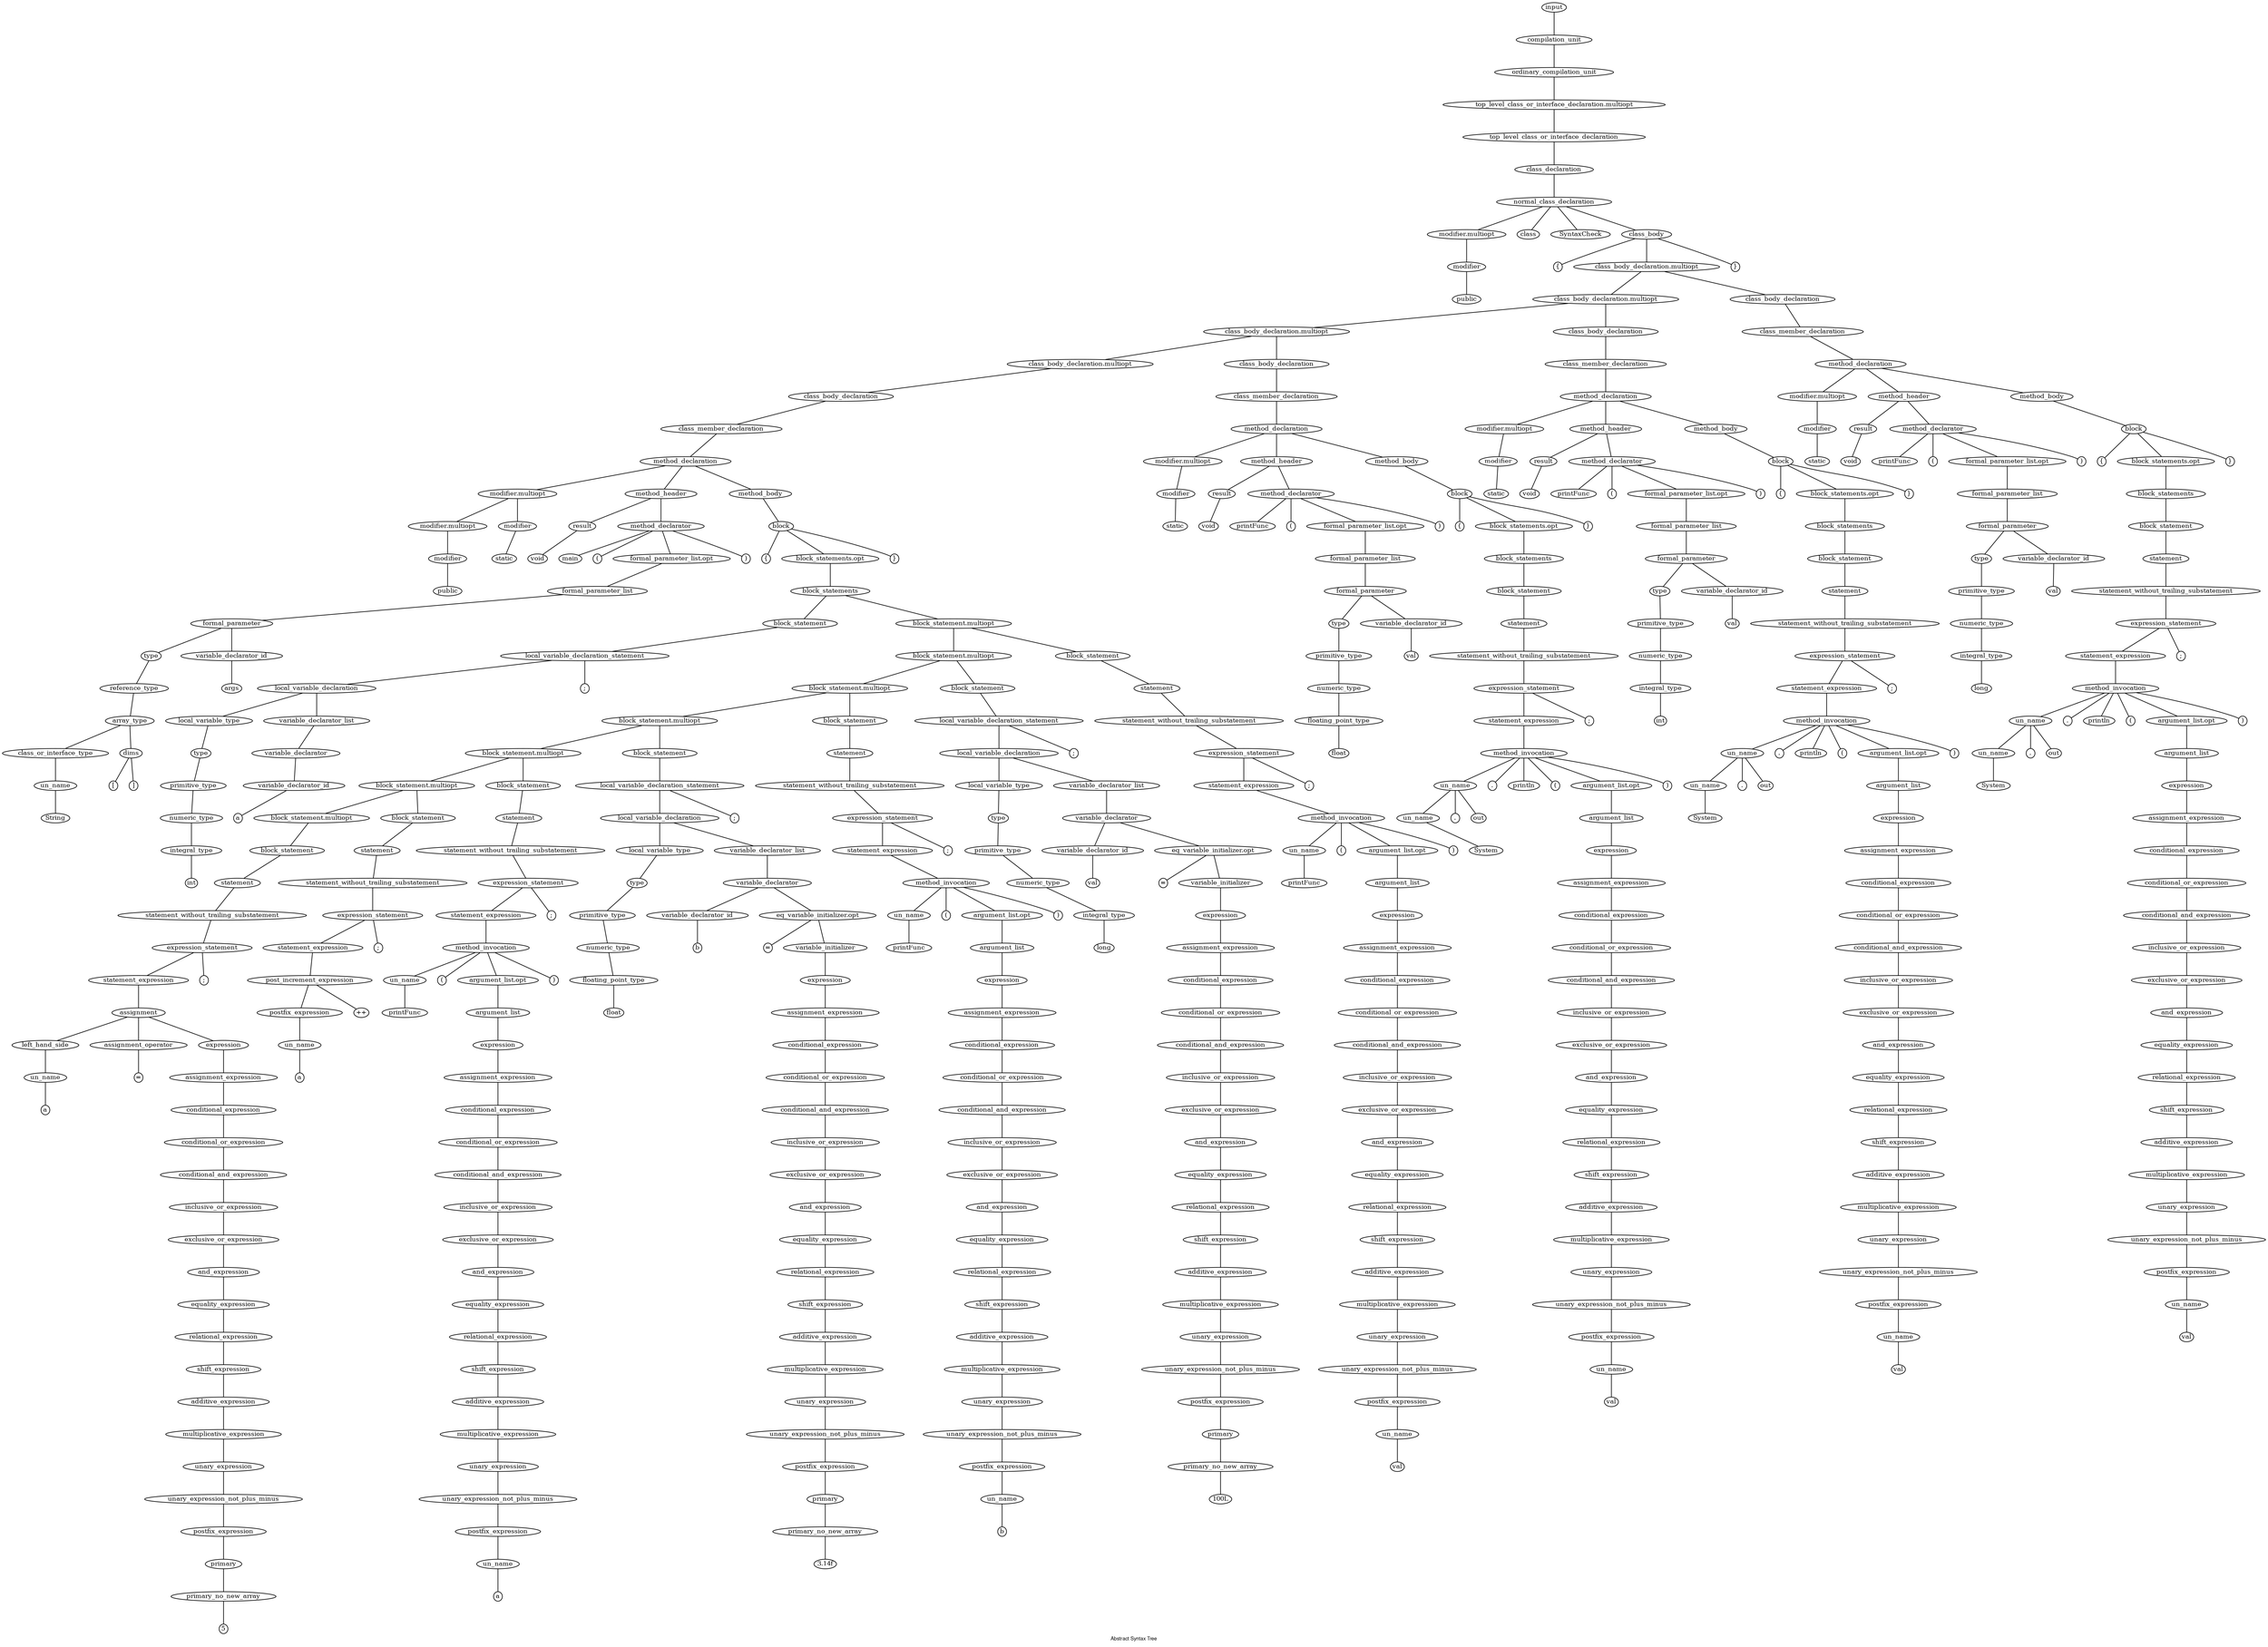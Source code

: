 // dot -Tps out.dot -o out.ps

graph "Abstract Syntax Tree"
{
	fontname="Helvetica,Arial,sans-serif"
	node [fontsize=10, width=".2", height=".2", margin=0]
	edge [fontsize=6]
	graph[fontsize=8];

	label="Abstract Syntax Tree"

	n477 ;
	n477 [label="input"] ;
	n477 -- n476 ;

	n476 ;
	n476 [label="compilation_unit"] ;
	n476 -- n475 ;

	n475 ;
	n475 [label="ordinary_compilation_unit"] ;
	n475 -- n474 ;

	n474 ;
	n474 [label="top_level_class_or_interface_declaration.multiopt"] ;
	n474 -- n473 ;

	n473 ;
	n473 [label="top_level_class_or_interface_declaration"] ;
	n473 -- n472 ;

	n472 ;
	n472 [label="class_declaration"] ;
	n472 -- n469 ;

	n469 ;
	n469 [label="normal_class_declaration"] ;
	n469 -- n2 ;
	n469 -- n470 ;
	n469 -- n471 ;
	n469 -- n466 ;

	n2 ;
	n2 [label="modifier.multiopt"] ;
	n2 -- n0 ;

	n470 ;
	n470 [label="class"] ;

	n471 ;
	n471 [label="SyntaxCheck"] ;

	n466 ;
	n466 [label="class_body"] ;
	n466 -- n467 ;
	n466 -- n465 ;
	n466 -- n468 ;

	n0 ;
	n0 [label="modifier"] ;
	n0 -- n1 ;

	n467 ;
	n467 [label="{"] ;

	n465 ;
	n465 [label="class_body_declaration.multiopt"] ;
	n465 -- n399 ;
	n465 -- n464 ;

	n468 ;
	n468 [label="}"] ;

	n1 ;
	n1 [label="public"] ;

	n399 ;
	n399 [label="class_body_declaration.multiopt"] ;
	n399 -- n333 ;
	n399 -- n398 ;

	n464 ;
	n464 [label="class_body_declaration"] ;
	n464 -- n463 ;

	n333 ;
	n333 [label="class_body_declaration.multiopt"] ;
	n333 -- n267 ;
	n333 -- n332 ;

	n398 ;
	n398 [label="class_body_declaration"] ;
	n398 -- n397 ;

	n463 ;
	n463 [label="class_member_declaration"] ;
	n463 -- n462 ;

	n267 ;
	n267 [label="class_body_declaration.multiopt"] ;
	n267 -- n266 ;

	n332 ;
	n332 [label="class_body_declaration"] ;
	n332 -- n331 ;

	n397 ;
	n397 [label="class_member_declaration"] ;
	n397 -- n396 ;

	n462 ;
	n462 [label="method_declaration"] ;
	n462 -- n402 ;
	n462 -- n419 ;
	n462 -- n461 ;

	n266 ;
	n266 [label="class_body_declaration"] ;
	n266 -- n265 ;

	n331 ;
	n331 [label="class_member_declaration"] ;
	n331 -- n330 ;

	n396 ;
	n396 [label="method_declaration"] ;
	n396 -- n336 ;
	n396 -- n353 ;
	n396 -- n395 ;

	n402 ;
	n402 [label="modifier.multiopt"] ;
	n402 -- n400 ;

	n419 ;
	n419 [label="method_header"] ;
	n419 -- n403 ;
	n419 -- n415 ;

	n461 ;
	n461 [label="method_body"] ;
	n461 -- n458 ;

	n265 ;
	n265 [label="class_member_declaration"] ;
	n265 -- n264 ;

	n330 ;
	n330 [label="method_declaration"] ;
	n330 -- n270 ;
	n330 -- n287 ;
	n330 -- n329 ;

	n336 ;
	n336 [label="modifier.multiopt"] ;
	n336 -- n334 ;

	n353 ;
	n353 [label="method_header"] ;
	n353 -- n337 ;
	n353 -- n349 ;

	n395 ;
	n395 [label="method_body"] ;
	n395 -- n392 ;

	n400 ;
	n400 [label="modifier"] ;
	n400 -- n401 ;

	n403 ;
	n403 [label="result"] ;
	n403 -- n404 ;

	n415 ;
	n415 [label="method_declarator"] ;
	n415 -- n416 ;
	n415 -- n417 ;
	n415 -- n414 ;
	n415 -- n418 ;

	n458 ;
	n458 [label="block"] ;
	n458 -- n459 ;
	n458 -- n457 ;
	n458 -- n460 ;

	n264 ;
	n264 [label="method_declaration"] ;
	n264 -- n8 ;
	n264 -- n29 ;
	n264 -- n263 ;

	n270 ;
	n270 [label="modifier.multiopt"] ;
	n270 -- n268 ;

	n287 ;
	n287 [label="method_header"] ;
	n287 -- n271 ;
	n287 -- n283 ;

	n329 ;
	n329 [label="method_body"] ;
	n329 -- n326 ;

	n334 ;
	n334 [label="modifier"] ;
	n334 -- n335 ;

	n337 ;
	n337 [label="result"] ;
	n337 -- n338 ;

	n349 ;
	n349 [label="method_declarator"] ;
	n349 -- n350 ;
	n349 -- n351 ;
	n349 -- n348 ;
	n349 -- n352 ;

	n392 ;
	n392 [label="block"] ;
	n392 -- n393 ;
	n392 -- n391 ;
	n392 -- n394 ;

	n401 ;
	n401 [label="static"] ;

	n404 ;
	n404 [label="void"] ;

	n416 ;
	n416 [label="printFunc"] ;

	n417 ;
	n417 [label="("] ;

	n414 ;
	n414 [label="formal_parameter_list.opt"] ;
	n414 -- n413 ;

	n418 ;
	n418 [label=")"] ;

	n459 ;
	n459 [label="{"] ;

	n457 ;
	n457 [label="block_statements.opt"] ;
	n457 -- n456 ;

	n460 ;
	n460 [label="}"] ;

	n8 ;
	n8 [label="modifier.multiopt"] ;
	n8 -- n5 ;
	n8 -- n6 ;

	n29 ;
	n29 [label="method_header"] ;
	n29 -- n9 ;
	n29 -- n25 ;

	n263 ;
	n263 [label="method_body"] ;
	n263 -- n260 ;

	n268 ;
	n268 [label="modifier"] ;
	n268 -- n269 ;

	n271 ;
	n271 [label="result"] ;
	n271 -- n272 ;

	n283 ;
	n283 [label="method_declarator"] ;
	n283 -- n284 ;
	n283 -- n285 ;
	n283 -- n282 ;
	n283 -- n286 ;

	n326 ;
	n326 [label="block"] ;
	n326 -- n327 ;
	n326 -- n325 ;
	n326 -- n328 ;

	n335 ;
	n335 [label="static"] ;

	n338 ;
	n338 [label="void"] ;

	n350 ;
	n350 [label="printFunc"] ;

	n351 ;
	n351 [label="("] ;

	n348 ;
	n348 [label="formal_parameter_list.opt"] ;
	n348 -- n347 ;

	n352 ;
	n352 [label=")"] ;

	n393 ;
	n393 [label="{"] ;

	n391 ;
	n391 [label="block_statements.opt"] ;
	n391 -- n390 ;

	n394 ;
	n394 [label="}"] ;

	n413 ;
	n413 [label="formal_parameter_list"] ;
	n413 -- n412 ;

	n456 ;
	n456 [label="block_statements"] ;
	n456 -- n455 ;

	n5 ;
	n5 [label="modifier.multiopt"] ;
	n5 -- n3 ;

	n6 ;
	n6 [label="modifier"] ;
	n6 -- n7 ;

	n9 ;
	n9 [label="result"] ;
	n9 -- n10 ;

	n25 ;
	n25 [label="method_declarator"] ;
	n25 -- n26 ;
	n25 -- n27 ;
	n25 -- n24 ;
	n25 -- n28 ;

	n260 ;
	n260 [label="block"] ;
	n260 -- n261 ;
	n260 -- n259 ;
	n260 -- n262 ;

	n269 ;
	n269 [label="static"] ;

	n272 ;
	n272 [label="void"] ;

	n284 ;
	n284 [label="printFunc"] ;

	n285 ;
	n285 [label="("] ;

	n282 ;
	n282 [label="formal_parameter_list.opt"] ;
	n282 -- n281 ;

	n286 ;
	n286 [label=")"] ;

	n327 ;
	n327 [label="{"] ;

	n325 ;
	n325 [label="block_statements.opt"] ;
	n325 -- n324 ;

	n328 ;
	n328 [label="}"] ;

	n347 ;
	n347 [label="formal_parameter_list"] ;
	n347 -- n346 ;

	n390 ;
	n390 [label="block_statements"] ;
	n390 -- n389 ;

	n412 ;
	n412 [label="formal_parameter"] ;
	n412 -- n409 ;
	n412 -- n410 ;

	n455 ;
	n455 [label="block_statement"] ;
	n455 -- n454 ;

	n3 ;
	n3 [label="modifier"] ;
	n3 -- n4 ;

	n7 ;
	n7 [label="static"] ;

	n10 ;
	n10 [label="void"] ;

	n26 ;
	n26 [label="main"] ;

	n27 ;
	n27 [label="("] ;

	n24 ;
	n24 [label="formal_parameter_list.opt"] ;
	n24 -- n23 ;

	n28 ;
	n28 [label=")"] ;

	n261 ;
	n261 [label="{"] ;

	n259 ;
	n259 [label="block_statements.opt"] ;
	n259 -- n258 ;

	n262 ;
	n262 [label="}"] ;

	n281 ;
	n281 [label="formal_parameter_list"] ;
	n281 -- n280 ;

	n324 ;
	n324 [label="block_statements"] ;
	n324 -- n323 ;

	n346 ;
	n346 [label="formal_parameter"] ;
	n346 -- n343 ;
	n346 -- n344 ;

	n389 ;
	n389 [label="block_statement"] ;
	n389 -- n388 ;

	n409 ;
	n409 [label="type"] ;
	n409 -- n408 ;

	n410 ;
	n410 [label="variable_declarator_id"] ;
	n410 -- n411 ;

	n454 ;
	n454 [label="statement"] ;
	n454 -- n453 ;

	n4 ;
	n4 [label="public"] ;

	n23 ;
	n23 [label="formal_parameter_list"] ;
	n23 -- n22 ;

	n258 ;
	n258 [label="block_statements"] ;
	n258 -- n43 ;
	n258 -- n257 ;

	n280 ;
	n280 [label="formal_parameter"] ;
	n280 -- n277 ;
	n280 -- n278 ;

	n323 ;
	n323 [label="block_statement"] ;
	n323 -- n322 ;

	n343 ;
	n343 [label="type"] ;
	n343 -- n342 ;

	n344 ;
	n344 [label="variable_declarator_id"] ;
	n344 -- n345 ;

	n388 ;
	n388 [label="statement"] ;
	n388 -- n387 ;

	n408 ;
	n408 [label="primitive_type"] ;
	n408 -- n407 ;

	n411 ;
	n411 [label="val"] ;

	n453 ;
	n453 [label="statement_without_trailing_substatement"] ;
	n453 -- n451 ;

	n22 ;
	n22 [label="formal_parameter"] ;
	n22 -- n19 ;
	n22 -- n20 ;

	n43 ;
	n43 [label="block_statement"] ;
	n43 -- n41 ;

	n257 ;
	n257 [label="block_statement.multiopt"] ;
	n257 -- n225 ;
	n257 -- n256 ;

	n277 ;
	n277 [label="type"] ;
	n277 -- n276 ;

	n278 ;
	n278 [label="variable_declarator_id"] ;
	n278 -- n279 ;

	n322 ;
	n322 [label="statement"] ;
	n322 -- n321 ;

	n342 ;
	n342 [label="primitive_type"] ;
	n342 -- n341 ;

	n345 ;
	n345 [label="val"] ;

	n387 ;
	n387 [label="statement_without_trailing_substatement"] ;
	n387 -- n385 ;

	n407 ;
	n407 [label="numeric_type"] ;
	n407 -- n405 ;

	n451 ;
	n451 [label="expression_statement"] ;
	n451 -- n450 ;
	n451 -- n452 ;

	n19 ;
	n19 [label="type"] ;
	n19 -- n18 ;

	n20 ;
	n20 [label="variable_declarator_id"] ;
	n20 -- n21 ;

	n41 ;
	n41 [label="local_variable_declaration_statement"] ;
	n41 -- n40 ;
	n41 -- n42 ;

	n225 ;
	n225 [label="block_statement.multiopt"] ;
	n225 -- n188 ;
	n225 -- n224 ;

	n256 ;
	n256 [label="block_statement"] ;
	n256 -- n255 ;

	n276 ;
	n276 [label="primitive_type"] ;
	n276 -- n275 ;

	n279 ;
	n279 [label="val"] ;

	n321 ;
	n321 [label="statement_without_trailing_substatement"] ;
	n321 -- n319 ;

	n341 ;
	n341 [label="numeric_type"] ;
	n341 -- n339 ;

	n385 ;
	n385 [label="expression_statement"] ;
	n385 -- n384 ;
	n385 -- n386 ;

	n405 ;
	n405 [label="integral_type"] ;
	n405 -- n406 ;

	n450 ;
	n450 [label="statement_expression"] ;
	n450 -- n445 ;

	n452 ;
	n452 [label=";"] ;

	n18 ;
	n18 [label="reference_type"] ;
	n18 -- n17 ;

	n21 ;
	n21 [label="args"] ;

	n40 ;
	n40 [label="local_variable_declaration"] ;
	n40 -- n35 ;
	n40 -- n39 ;

	n42 ;
	n42 [label=";"] ;

	n188 ;
	n188 [label="block_statement.multiopt"] ;
	n188 -- n156 ;
	n188 -- n187 ;

	n224 ;
	n224 [label="block_statement"] ;
	n224 -- n222 ;

	n255 ;
	n255 [label="statement"] ;
	n255 -- n254 ;

	n275 ;
	n275 [label="numeric_type"] ;
	n275 -- n273 ;

	n319 ;
	n319 [label="expression_statement"] ;
	n319 -- n318 ;
	n319 -- n320 ;

	n339 ;
	n339 [label="integral_type"] ;
	n339 -- n340 ;

	n384 ;
	n384 [label="statement_expression"] ;
	n384 -- n379 ;

	n386 ;
	n386 [label=";"] ;

	n406 ;
	n406 [label="long"] ;

	n445 ;
	n445 [label="method_invocation"] ;
	n445 -- n422 ;
	n445 -- n446 ;
	n445 -- n447 ;
	n445 -- n448 ;
	n445 -- n444 ;
	n445 -- n449 ;

	n17 ;
	n17 [label="array_type"] ;
	n17 -- n13 ;
	n17 -- n14 ;

	n35 ;
	n35 [label="local_variable_type"] ;
	n35 -- n34 ;

	n39 ;
	n39 [label="variable_declarator_list"] ;
	n39 -- n38 ;

	n156 ;
	n156 [label="block_statement.multiopt"] ;
	n156 -- n119 ;
	n156 -- n155 ;

	n187 ;
	n187 [label="block_statement"] ;
	n187 -- n186 ;

	n222 ;
	n222 [label="local_variable_declaration_statement"] ;
	n222 -- n221 ;
	n222 -- n223 ;

	n254 ;
	n254 [label="statement_without_trailing_substatement"] ;
	n254 -- n252 ;

	n273 ;
	n273 [label="floating_point_type"] ;
	n273 -- n274 ;

	n318 ;
	n318 [label="statement_expression"] ;
	n318 -- n313 ;

	n320 ;
	n320 [label=";"] ;

	n340 ;
	n340 [label="int"] ;

	n379 ;
	n379 [label="method_invocation"] ;
	n379 -- n356 ;
	n379 -- n380 ;
	n379 -- n381 ;
	n379 -- n382 ;
	n379 -- n378 ;
	n379 -- n383 ;

	n422 ;
	n422 [label="un_name"] ;
	n422 -- n420 ;
	n422 -- n423 ;
	n422 -- n424 ;

	n446 ;
	n446 [label="."] ;

	n447 ;
	n447 [label="println"] ;

	n448 ;
	n448 [label="("] ;

	n444 ;
	n444 [label="argument_list.opt"] ;
	n444 -- n443 ;

	n449 ;
	n449 [label=")"] ;

	n13 ;
	n13 [label="class_or_interface_type"] ;
	n13 -- n11 ;

	n14 ;
	n14 [label="dims"] ;
	n14 -- n15 ;
	n14 -- n16 ;

	n34 ;
	n34 [label="type"] ;
	n34 -- n33 ;

	n38 ;
	n38 [label="variable_declarator"] ;
	n38 -- n36 ;

	n119 ;
	n119 [label="block_statement.multiopt"] ;
	n119 -- n87 ;
	n119 -- n118 ;

	n155 ;
	n155 [label="block_statement"] ;
	n155 -- n153 ;

	n186 ;
	n186 [label="statement"] ;
	n186 -- n185 ;

	n221 ;
	n221 [label="local_variable_declaration"] ;
	n221 -- n194 ;
	n221 -- n220 ;

	n223 ;
	n223 [label=";"] ;

	n252 ;
	n252 [label="expression_statement"] ;
	n252 -- n251 ;
	n252 -- n253 ;

	n274 ;
	n274 [label="float"] ;

	n313 ;
	n313 [label="method_invocation"] ;
	n313 -- n290 ;
	n313 -- n314 ;
	n313 -- n315 ;
	n313 -- n316 ;
	n313 -- n312 ;
	n313 -- n317 ;

	n356 ;
	n356 [label="un_name"] ;
	n356 -- n354 ;
	n356 -- n357 ;
	n356 -- n358 ;

	n380 ;
	n380 [label="."] ;

	n381 ;
	n381 [label="println"] ;

	n382 ;
	n382 [label="("] ;

	n378 ;
	n378 [label="argument_list.opt"] ;
	n378 -- n377 ;

	n383 ;
	n383 [label=")"] ;

	n420 ;
	n420 [label="un_name"] ;
	n420 -- n421 ;

	n423 ;
	n423 [label="."] ;

	n424 ;
	n424 [label="out"] ;

	n443 ;
	n443 [label="argument_list"] ;
	n443 -- n442 ;

	n11 ;
	n11 [label="un_name"] ;
	n11 -- n12 ;

	n15 ;
	n15 [label="["] ;

	n16 ;
	n16 [label="]"] ;

	n33 ;
	n33 [label="primitive_type"] ;
	n33 -- n32 ;

	n36 ;
	n36 [label="variable_declarator_id"] ;
	n36 -- n37 ;

	n87 ;
	n87 [label="block_statement.multiopt"] ;
	n87 -- n75 ;
	n87 -- n86 ;

	n118 ;
	n118 [label="block_statement"] ;
	n118 -- n117 ;

	n153 ;
	n153 [label="local_variable_declaration_statement"] ;
	n153 -- n152 ;
	n153 -- n154 ;

	n185 ;
	n185 [label="statement_without_trailing_substatement"] ;
	n185 -- n183 ;

	n194 ;
	n194 [label="local_variable_type"] ;
	n194 -- n193 ;

	n220 ;
	n220 [label="variable_declarator_list"] ;
	n220 -- n219 ;

	n251 ;
	n251 [label="statement_expression"] ;
	n251 -- n248 ;

	n253 ;
	n253 [label=";"] ;

	n290 ;
	n290 [label="un_name"] ;
	n290 -- n288 ;
	n290 -- n291 ;
	n290 -- n292 ;

	n314 ;
	n314 [label="."] ;

	n315 ;
	n315 [label="println"] ;

	n316 ;
	n316 [label="("] ;

	n312 ;
	n312 [label="argument_list.opt"] ;
	n312 -- n311 ;

	n317 ;
	n317 [label=")"] ;

	n354 ;
	n354 [label="un_name"] ;
	n354 -- n355 ;

	n357 ;
	n357 [label="."] ;

	n358 ;
	n358 [label="out"] ;

	n377 ;
	n377 [label="argument_list"] ;
	n377 -- n376 ;

	n421 ;
	n421 [label="System"] ;

	n442 ;
	n442 [label="expression"] ;
	n442 -- n441 ;

	n12 ;
	n12 [label="String"] ;

	n32 ;
	n32 [label="numeric_type"] ;
	n32 -- n30 ;

	n37 ;
	n37 [label="a"] ;

	n75 ;
	n75 [label="block_statement.multiopt"] ;
	n75 -- n74 ;

	n86 ;
	n86 [label="block_statement"] ;
	n86 -- n85 ;

	n117 ;
	n117 [label="statement"] ;
	n117 -- n116 ;

	n152 ;
	n152 [label="local_variable_declaration"] ;
	n152 -- n125 ;
	n152 -- n151 ;

	n154 ;
	n154 [label=";"] ;

	n183 ;
	n183 [label="expression_statement"] ;
	n183 -- n182 ;
	n183 -- n184 ;

	n193 ;
	n193 [label="type"] ;
	n193 -- n192 ;

	n219 ;
	n219 [label="variable_declarator"] ;
	n219 -- n195 ;
	n219 -- n217 ;

	n248 ;
	n248 [label="method_invocation"] ;
	n248 -- n226 ;
	n248 -- n249 ;
	n248 -- n247 ;
	n248 -- n250 ;

	n288 ;
	n288 [label="un_name"] ;
	n288 -- n289 ;

	n291 ;
	n291 [label="."] ;

	n292 ;
	n292 [label="out"] ;

	n311 ;
	n311 [label="argument_list"] ;
	n311 -- n310 ;

	n355 ;
	n355 [label="System"] ;

	n376 ;
	n376 [label="expression"] ;
	n376 -- n375 ;

	n441 ;
	n441 [label="assignment_expression"] ;
	n441 -- n440 ;

	n30 ;
	n30 [label="integral_type"] ;
	n30 -- n31 ;

	n74 ;
	n74 [label="block_statement"] ;
	n74 -- n73 ;

	n85 ;
	n85 [label="statement"] ;
	n85 -- n84 ;

	n116 ;
	n116 [label="statement_without_trailing_substatement"] ;
	n116 -- n114 ;

	n125 ;
	n125 [label="local_variable_type"] ;
	n125 -- n124 ;

	n151 ;
	n151 [label="variable_declarator_list"] ;
	n151 -- n150 ;

	n182 ;
	n182 [label="statement_expression"] ;
	n182 -- n179 ;

	n184 ;
	n184 [label=";"] ;

	n192 ;
	n192 [label="primitive_type"] ;
	n192 -- n191 ;

	n195 ;
	n195 [label="variable_declarator_id"] ;
	n195 -- n196 ;

	n217 ;
	n217 [label="eq_variable_initializer.opt"] ;
	n217 -- n218 ;
	n217 -- n216 ;

	n226 ;
	n226 [label="un_name"] ;
	n226 -- n227 ;

	n249 ;
	n249 [label="("] ;

	n247 ;
	n247 [label="argument_list.opt"] ;
	n247 -- n246 ;

	n250 ;
	n250 [label=")"] ;

	n289 ;
	n289 [label="System"] ;

	n310 ;
	n310 [label="expression"] ;
	n310 -- n309 ;

	n375 ;
	n375 [label="assignment_expression"] ;
	n375 -- n374 ;

	n440 ;
	n440 [label="conditional_expression"] ;
	n440 -- n439 ;

	n31 ;
	n31 [label="int"] ;

	n73 ;
	n73 [label="statement"] ;
	n73 -- n72 ;

	n84 ;
	n84 [label="statement_without_trailing_substatement"] ;
	n84 -- n82 ;

	n114 ;
	n114 [label="expression_statement"] ;
	n114 -- n113 ;
	n114 -- n115 ;

	n124 ;
	n124 [label="type"] ;
	n124 -- n123 ;

	n150 ;
	n150 [label="variable_declarator"] ;
	n150 -- n126 ;
	n150 -- n148 ;

	n179 ;
	n179 [label="method_invocation"] ;
	n179 -- n157 ;
	n179 -- n180 ;
	n179 -- n178 ;
	n179 -- n181 ;

	n191 ;
	n191 [label="numeric_type"] ;
	n191 -- n189 ;

	n196 ;
	n196 [label="val"] ;

	n218 ;
	n218 [label="="] ;

	n216 ;
	n216 [label="variable_initializer"] ;
	n216 -- n215 ;

	n227 ;
	n227 [label="printFunc"] ;

	n246 ;
	n246 [label="argument_list"] ;
	n246 -- n245 ;

	n309 ;
	n309 [label="assignment_expression"] ;
	n309 -- n308 ;

	n374 ;
	n374 [label="conditional_expression"] ;
	n374 -- n373 ;

	n439 ;
	n439 [label="conditional_or_expression"] ;
	n439 -- n438 ;

	n72 ;
	n72 [label="statement_without_trailing_substatement"] ;
	n72 -- n70 ;

	n82 ;
	n82 [label="expression_statement"] ;
	n82 -- n81 ;
	n82 -- n83 ;

	n113 ;
	n113 [label="statement_expression"] ;
	n113 -- n110 ;

	n115 ;
	n115 [label=";"] ;

	n123 ;
	n123 [label="primitive_type"] ;
	n123 -- n122 ;

	n126 ;
	n126 [label="variable_declarator_id"] ;
	n126 -- n127 ;

	n148 ;
	n148 [label="eq_variable_initializer.opt"] ;
	n148 -- n149 ;
	n148 -- n147 ;

	n157 ;
	n157 [label="un_name"] ;
	n157 -- n158 ;

	n180 ;
	n180 [label="("] ;

	n178 ;
	n178 [label="argument_list.opt"] ;
	n178 -- n177 ;

	n181 ;
	n181 [label=")"] ;

	n189 ;
	n189 [label="integral_type"] ;
	n189 -- n190 ;

	n215 ;
	n215 [label="expression"] ;
	n215 -- n214 ;

	n245 ;
	n245 [label="expression"] ;
	n245 -- n244 ;

	n308 ;
	n308 [label="conditional_expression"] ;
	n308 -- n307 ;

	n373 ;
	n373 [label="conditional_or_expression"] ;
	n373 -- n372 ;

	n438 ;
	n438 [label="conditional_and_expression"] ;
	n438 -- n437 ;

	n70 ;
	n70 [label="expression_statement"] ;
	n70 -- n69 ;
	n70 -- n71 ;

	n81 ;
	n81 [label="statement_expression"] ;
	n81 -- n79 ;

	n83 ;
	n83 [label=";"] ;

	n110 ;
	n110 [label="method_invocation"] ;
	n110 -- n88 ;
	n110 -- n111 ;
	n110 -- n109 ;
	n110 -- n112 ;

	n122 ;
	n122 [label="numeric_type"] ;
	n122 -- n120 ;

	n127 ;
	n127 [label="b"] ;

	n149 ;
	n149 [label="="] ;

	n147 ;
	n147 [label="variable_initializer"] ;
	n147 -- n146 ;

	n158 ;
	n158 [label="printFunc"] ;

	n177 ;
	n177 [label="argument_list"] ;
	n177 -- n176 ;

	n190 ;
	n190 [label="long"] ;

	n214 ;
	n214 [label="assignment_expression"] ;
	n214 -- n213 ;

	n244 ;
	n244 [label="assignment_expression"] ;
	n244 -- n243 ;

	n307 ;
	n307 [label="conditional_or_expression"] ;
	n307 -- n306 ;

	n372 ;
	n372 [label="conditional_and_expression"] ;
	n372 -- n371 ;

	n437 ;
	n437 [label="inclusive_or_expression"] ;
	n437 -- n436 ;

	n69 ;
	n69 [label="statement_expression"] ;
	n69 -- n68 ;

	n71 ;
	n71 [label=";"] ;

	n79 ;
	n79 [label="post_increment_expression"] ;
	n79 -- n78 ;
	n79 -- n80 ;

	n88 ;
	n88 [label="un_name"] ;
	n88 -- n89 ;

	n111 ;
	n111 [label="("] ;

	n109 ;
	n109 [label="argument_list.opt"] ;
	n109 -- n108 ;

	n112 ;
	n112 [label=")"] ;

	n120 ;
	n120 [label="floating_point_type"] ;
	n120 -- n121 ;

	n146 ;
	n146 [label="expression"] ;
	n146 -- n145 ;

	n176 ;
	n176 [label="expression"] ;
	n176 -- n175 ;

	n213 ;
	n213 [label="conditional_expression"] ;
	n213 -- n212 ;

	n243 ;
	n243 [label="conditional_expression"] ;
	n243 -- n242 ;

	n306 ;
	n306 [label="conditional_and_expression"] ;
	n306 -- n305 ;

	n371 ;
	n371 [label="inclusive_or_expression"] ;
	n371 -- n370 ;

	n436 ;
	n436 [label="exclusive_or_expression"] ;
	n436 -- n435 ;

	n68 ;
	n68 [label="assignment"] ;
	n68 -- n46 ;
	n68 -- n47 ;
	n68 -- n67 ;

	n78 ;
	n78 [label="postfix_expression"] ;
	n78 -- n76 ;

	n80 ;
	n80 [label="++"] ;

	n89 ;
	n89 [label="printFunc"] ;

	n108 ;
	n108 [label="argument_list"] ;
	n108 -- n107 ;

	n121 ;
	n121 [label="float"] ;

	n145 ;
	n145 [label="assignment_expression"] ;
	n145 -- n144 ;

	n175 ;
	n175 [label="assignment_expression"] ;
	n175 -- n174 ;

	n212 ;
	n212 [label="conditional_or_expression"] ;
	n212 -- n211 ;

	n242 ;
	n242 [label="conditional_or_expression"] ;
	n242 -- n241 ;

	n305 ;
	n305 [label="inclusive_or_expression"] ;
	n305 -- n304 ;

	n370 ;
	n370 [label="exclusive_or_expression"] ;
	n370 -- n369 ;

	n435 ;
	n435 [label="and_expression"] ;
	n435 -- n434 ;

	n46 ;
	n46 [label="left_hand_side"] ;
	n46 -- n44 ;

	n47 ;
	n47 [label="assignment_operator"] ;
	n47 -- n48 ;

	n67 ;
	n67 [label="expression"] ;
	n67 -- n66 ;

	n76 ;
	n76 [label="un_name"] ;
	n76 -- n77 ;

	n107 ;
	n107 [label="expression"] ;
	n107 -- n106 ;

	n144 ;
	n144 [label="conditional_expression"] ;
	n144 -- n143 ;

	n174 ;
	n174 [label="conditional_expression"] ;
	n174 -- n173 ;

	n211 ;
	n211 [label="conditional_and_expression"] ;
	n211 -- n210 ;

	n241 ;
	n241 [label="conditional_and_expression"] ;
	n241 -- n240 ;

	n304 ;
	n304 [label="exclusive_or_expression"] ;
	n304 -- n303 ;

	n369 ;
	n369 [label="and_expression"] ;
	n369 -- n368 ;

	n434 ;
	n434 [label="equality_expression"] ;
	n434 -- n433 ;

	n44 ;
	n44 [label="un_name"] ;
	n44 -- n45 ;

	n48 ;
	n48 [label="="] ;

	n66 ;
	n66 [label="assignment_expression"] ;
	n66 -- n65 ;

	n77 ;
	n77 [label="a"] ;

	n106 ;
	n106 [label="assignment_expression"] ;
	n106 -- n105 ;

	n143 ;
	n143 [label="conditional_or_expression"] ;
	n143 -- n142 ;

	n173 ;
	n173 [label="conditional_or_expression"] ;
	n173 -- n172 ;

	n210 ;
	n210 [label="inclusive_or_expression"] ;
	n210 -- n209 ;

	n240 ;
	n240 [label="inclusive_or_expression"] ;
	n240 -- n239 ;

	n303 ;
	n303 [label="and_expression"] ;
	n303 -- n302 ;

	n368 ;
	n368 [label="equality_expression"] ;
	n368 -- n367 ;

	n433 ;
	n433 [label="relational_expression"] ;
	n433 -- n432 ;

	n45 ;
	n45 [label="a"] ;

	n65 ;
	n65 [label="conditional_expression"] ;
	n65 -- n64 ;

	n105 ;
	n105 [label="conditional_expression"] ;
	n105 -- n104 ;

	n142 ;
	n142 [label="conditional_and_expression"] ;
	n142 -- n141 ;

	n172 ;
	n172 [label="conditional_and_expression"] ;
	n172 -- n171 ;

	n209 ;
	n209 [label="exclusive_or_expression"] ;
	n209 -- n208 ;

	n239 ;
	n239 [label="exclusive_or_expression"] ;
	n239 -- n238 ;

	n302 ;
	n302 [label="equality_expression"] ;
	n302 -- n301 ;

	n367 ;
	n367 [label="relational_expression"] ;
	n367 -- n366 ;

	n432 ;
	n432 [label="shift_expression"] ;
	n432 -- n431 ;

	n64 ;
	n64 [label="conditional_or_expression"] ;
	n64 -- n63 ;

	n104 ;
	n104 [label="conditional_or_expression"] ;
	n104 -- n103 ;

	n141 ;
	n141 [label="inclusive_or_expression"] ;
	n141 -- n140 ;

	n171 ;
	n171 [label="inclusive_or_expression"] ;
	n171 -- n170 ;

	n208 ;
	n208 [label="and_expression"] ;
	n208 -- n207 ;

	n238 ;
	n238 [label="and_expression"] ;
	n238 -- n237 ;

	n301 ;
	n301 [label="relational_expression"] ;
	n301 -- n300 ;

	n366 ;
	n366 [label="shift_expression"] ;
	n366 -- n365 ;

	n431 ;
	n431 [label="additive_expression"] ;
	n431 -- n430 ;

	n63 ;
	n63 [label="conditional_and_expression"] ;
	n63 -- n62 ;

	n103 ;
	n103 [label="conditional_and_expression"] ;
	n103 -- n102 ;

	n140 ;
	n140 [label="exclusive_or_expression"] ;
	n140 -- n139 ;

	n170 ;
	n170 [label="exclusive_or_expression"] ;
	n170 -- n169 ;

	n207 ;
	n207 [label="equality_expression"] ;
	n207 -- n206 ;

	n237 ;
	n237 [label="equality_expression"] ;
	n237 -- n236 ;

	n300 ;
	n300 [label="shift_expression"] ;
	n300 -- n299 ;

	n365 ;
	n365 [label="additive_expression"] ;
	n365 -- n364 ;

	n430 ;
	n430 [label="multiplicative_expression"] ;
	n430 -- n429 ;

	n62 ;
	n62 [label="inclusive_or_expression"] ;
	n62 -- n61 ;

	n102 ;
	n102 [label="inclusive_or_expression"] ;
	n102 -- n101 ;

	n139 ;
	n139 [label="and_expression"] ;
	n139 -- n138 ;

	n169 ;
	n169 [label="and_expression"] ;
	n169 -- n168 ;

	n206 ;
	n206 [label="relational_expression"] ;
	n206 -- n205 ;

	n236 ;
	n236 [label="relational_expression"] ;
	n236 -- n235 ;

	n299 ;
	n299 [label="additive_expression"] ;
	n299 -- n298 ;

	n364 ;
	n364 [label="multiplicative_expression"] ;
	n364 -- n363 ;

	n429 ;
	n429 [label="unary_expression"] ;
	n429 -- n428 ;

	n61 ;
	n61 [label="exclusive_or_expression"] ;
	n61 -- n60 ;

	n101 ;
	n101 [label="exclusive_or_expression"] ;
	n101 -- n100 ;

	n138 ;
	n138 [label="equality_expression"] ;
	n138 -- n137 ;

	n168 ;
	n168 [label="equality_expression"] ;
	n168 -- n167 ;

	n205 ;
	n205 [label="shift_expression"] ;
	n205 -- n204 ;

	n235 ;
	n235 [label="shift_expression"] ;
	n235 -- n234 ;

	n298 ;
	n298 [label="multiplicative_expression"] ;
	n298 -- n297 ;

	n363 ;
	n363 [label="unary_expression"] ;
	n363 -- n362 ;

	n428 ;
	n428 [label="unary_expression_not_plus_minus"] ;
	n428 -- n427 ;

	n60 ;
	n60 [label="and_expression"] ;
	n60 -- n59 ;

	n100 ;
	n100 [label="and_expression"] ;
	n100 -- n99 ;

	n137 ;
	n137 [label="relational_expression"] ;
	n137 -- n136 ;

	n167 ;
	n167 [label="relational_expression"] ;
	n167 -- n166 ;

	n204 ;
	n204 [label="additive_expression"] ;
	n204 -- n203 ;

	n234 ;
	n234 [label="additive_expression"] ;
	n234 -- n233 ;

	n297 ;
	n297 [label="unary_expression"] ;
	n297 -- n296 ;

	n362 ;
	n362 [label="unary_expression_not_plus_minus"] ;
	n362 -- n361 ;

	n427 ;
	n427 [label="postfix_expression"] ;
	n427 -- n425 ;

	n59 ;
	n59 [label="equality_expression"] ;
	n59 -- n58 ;

	n99 ;
	n99 [label="equality_expression"] ;
	n99 -- n98 ;

	n136 ;
	n136 [label="shift_expression"] ;
	n136 -- n135 ;

	n166 ;
	n166 [label="shift_expression"] ;
	n166 -- n165 ;

	n203 ;
	n203 [label="multiplicative_expression"] ;
	n203 -- n202 ;

	n233 ;
	n233 [label="multiplicative_expression"] ;
	n233 -- n232 ;

	n296 ;
	n296 [label="unary_expression_not_plus_minus"] ;
	n296 -- n295 ;

	n361 ;
	n361 [label="postfix_expression"] ;
	n361 -- n359 ;

	n425 ;
	n425 [label="un_name"] ;
	n425 -- n426 ;

	n58 ;
	n58 [label="relational_expression"] ;
	n58 -- n57 ;

	n98 ;
	n98 [label="relational_expression"] ;
	n98 -- n97 ;

	n135 ;
	n135 [label="additive_expression"] ;
	n135 -- n134 ;

	n165 ;
	n165 [label="additive_expression"] ;
	n165 -- n164 ;

	n202 ;
	n202 [label="unary_expression"] ;
	n202 -- n201 ;

	n232 ;
	n232 [label="unary_expression"] ;
	n232 -- n231 ;

	n295 ;
	n295 [label="postfix_expression"] ;
	n295 -- n293 ;

	n359 ;
	n359 [label="un_name"] ;
	n359 -- n360 ;

	n426 ;
	n426 [label="val"] ;

	n57 ;
	n57 [label="shift_expression"] ;
	n57 -- n56 ;

	n97 ;
	n97 [label="shift_expression"] ;
	n97 -- n96 ;

	n134 ;
	n134 [label="multiplicative_expression"] ;
	n134 -- n133 ;

	n164 ;
	n164 [label="multiplicative_expression"] ;
	n164 -- n163 ;

	n201 ;
	n201 [label="unary_expression_not_plus_minus"] ;
	n201 -- n200 ;

	n231 ;
	n231 [label="unary_expression_not_plus_minus"] ;
	n231 -- n230 ;

	n293 ;
	n293 [label="un_name"] ;
	n293 -- n294 ;

	n360 ;
	n360 [label="val"] ;

	n56 ;
	n56 [label="additive_expression"] ;
	n56 -- n55 ;

	n96 ;
	n96 [label="additive_expression"] ;
	n96 -- n95 ;

	n133 ;
	n133 [label="unary_expression"] ;
	n133 -- n132 ;

	n163 ;
	n163 [label="unary_expression"] ;
	n163 -- n162 ;

	n200 ;
	n200 [label="postfix_expression"] ;
	n200 -- n199 ;

	n230 ;
	n230 [label="postfix_expression"] ;
	n230 -- n228 ;

	n294 ;
	n294 [label="val"] ;

	n55 ;
	n55 [label="multiplicative_expression"] ;
	n55 -- n54 ;

	n95 ;
	n95 [label="multiplicative_expression"] ;
	n95 -- n94 ;

	n132 ;
	n132 [label="unary_expression_not_plus_minus"] ;
	n132 -- n131 ;

	n162 ;
	n162 [label="unary_expression_not_plus_minus"] ;
	n162 -- n161 ;

	n199 ;
	n199 [label="primary"] ;
	n199 -- n197 ;

	n228 ;
	n228 [label="un_name"] ;
	n228 -- n229 ;

	n54 ;
	n54 [label="unary_expression"] ;
	n54 -- n53 ;

	n94 ;
	n94 [label="unary_expression"] ;
	n94 -- n93 ;

	n131 ;
	n131 [label="postfix_expression"] ;
	n131 -- n130 ;

	n161 ;
	n161 [label="postfix_expression"] ;
	n161 -- n159 ;

	n197 ;
	n197 [label="primary_no_new_array"] ;
	n197 -- n198 ;

	n229 ;
	n229 [label="val"] ;

	n53 ;
	n53 [label="unary_expression_not_plus_minus"] ;
	n53 -- n52 ;

	n93 ;
	n93 [label="unary_expression_not_plus_minus"] ;
	n93 -- n92 ;

	n130 ;
	n130 [label="primary"] ;
	n130 -- n128 ;

	n159 ;
	n159 [label="un_name"] ;
	n159 -- n160 ;

	n198 ;
	n198 [label="100L"] ;

	n52 ;
	n52 [label="postfix_expression"] ;
	n52 -- n51 ;

	n92 ;
	n92 [label="postfix_expression"] ;
	n92 -- n90 ;

	n128 ;
	n128 [label="primary_no_new_array"] ;
	n128 -- n129 ;

	n160 ;
	n160 [label="b"] ;

	n51 ;
	n51 [label="primary"] ;
	n51 -- n49 ;

	n90 ;
	n90 [label="un_name"] ;
	n90 -- n91 ;

	n129 ;
	n129 [label="3.14f"] ;

	n49 ;
	n49 [label="primary_no_new_array"] ;
	n49 -- n50 ;

	n91 ;
	n91 [label="a"] ;

	n50 ;
	n50 [label="5"] ;

}
